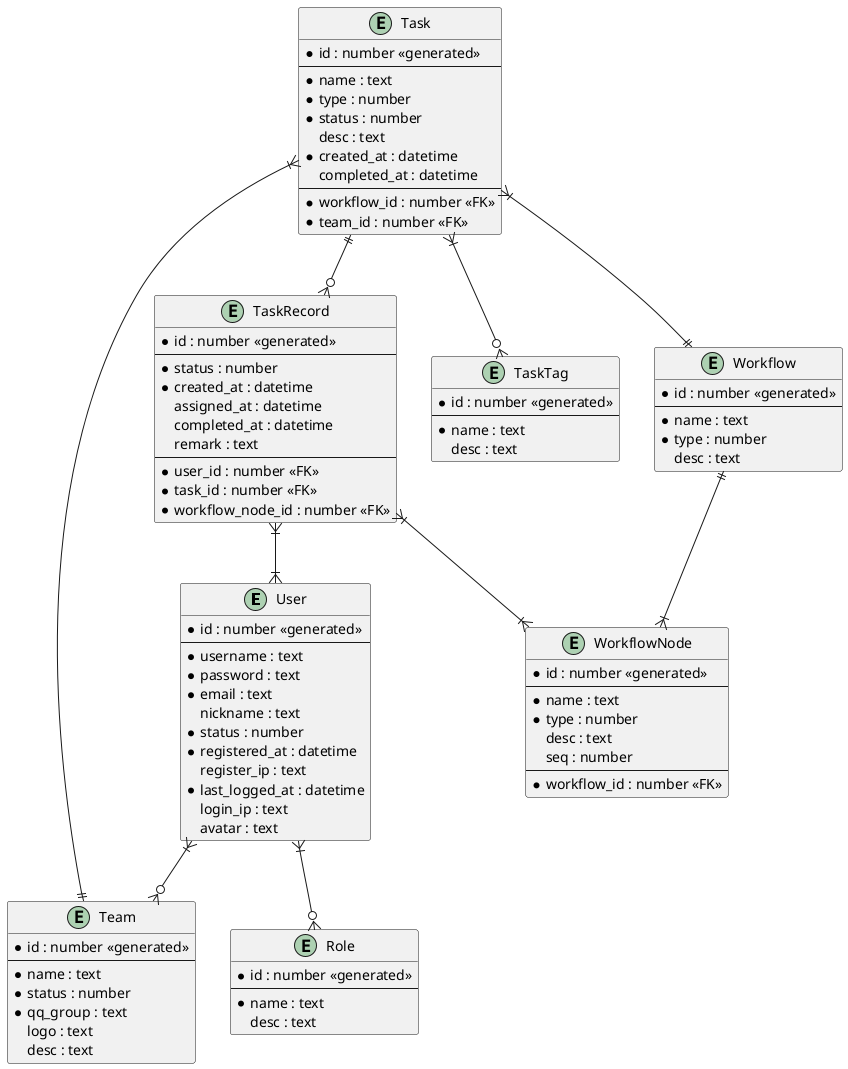 @startuml
'https://plantuml.com/class-diagram

entity User {
  * id : number <<generated>>
  ---
  * username : text
  * password : text
  * email : text
  nickname : text
  * status : number
  * registered_at : datetime
  register_ip : text
  * last_logged_at : datetime
  login_ip : text
  avatar : text
}

entity Role {
  * id : number <<generated>>
  ---
  * name : text
  desc : text
}

entity Team {
  * id : number <<generated>>
  ---
  * name : text
  * status : number
  * qq_group : text
  logo : text
  desc : text
}


entity Task {
  * id : number <<generated>>
  ---
  * name : text
  * type : number
  * status : number
  desc : text
  * created_at : datetime
  completed_at : datetime
  ---
  * workflow_id : number <<FK>>
  * team_id : number <<FK>>
}

entity TaskRecord {
  * id : number <<generated>>
  ---
  * status : number
  * created_at : datetime
  assigned_at : datetime
  completed_at : datetime
  remark : text
  ---
  * user_id : number <<FK>>
  * task_id : number <<FK>>
  * workflow_node_id : number <<FK>>
}

entity TaskTag {
  * id : number <<generated>>
  ---
  * name : text
  desc : text
}

entity Workflow {
  * id : number <<generated>>
  ---
  * name : text
  * type : number
  desc : text
}

entity WorkflowNode {
  * id : number <<generated>>
  ---
  * name : text
  * type : number
  desc : text
  seq : number
  ---
  * workflow_id : number <<FK>>
}

User }|--o{ Role
User }|--o{ Team

Workflow ||--|{ WorkflowNode

Task ||--o{ TaskRecord
Task }|--|| Workflow
Task }|--|| Team
Task }|--o{ TaskTag

TaskRecord }|--|{ User
TaskRecord }|--|{ WorkflowNode


@enduml